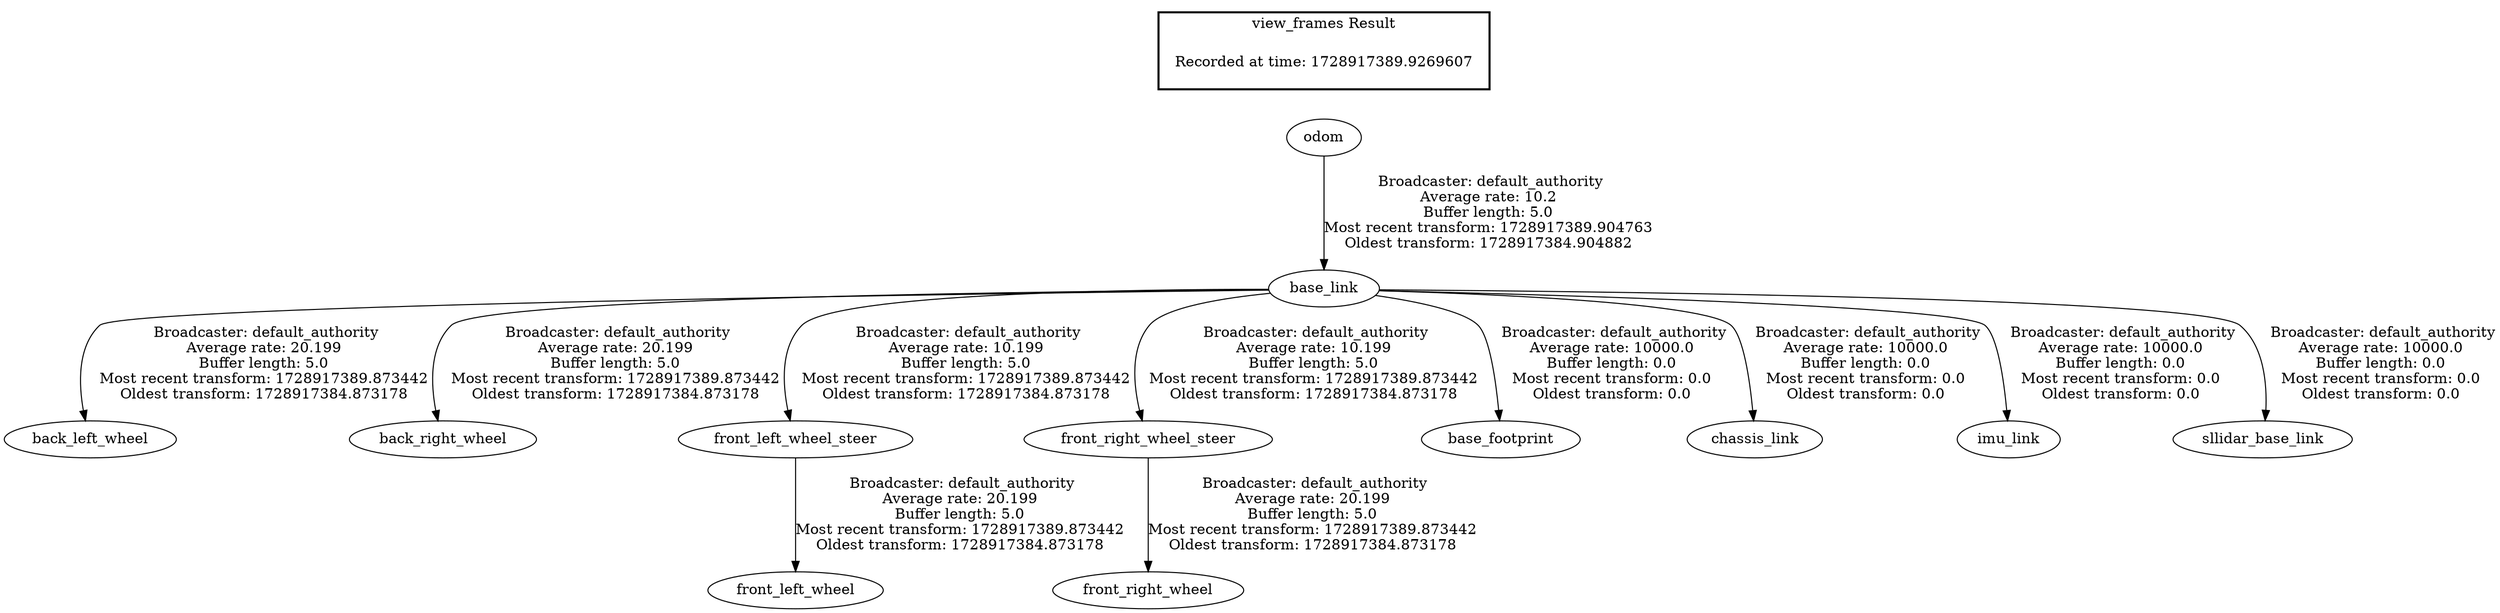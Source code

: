 digraph G {
"base_link" -> "back_left_wheel"[label=" Broadcaster: default_authority\nAverage rate: 20.199\nBuffer length: 5.0\nMost recent transform: 1728917389.873442\nOldest transform: 1728917384.873178\n"];
"odom" -> "base_link"[label=" Broadcaster: default_authority\nAverage rate: 10.2\nBuffer length: 5.0\nMost recent transform: 1728917389.904763\nOldest transform: 1728917384.904882\n"];
"base_link" -> "back_right_wheel"[label=" Broadcaster: default_authority\nAverage rate: 20.199\nBuffer length: 5.0\nMost recent transform: 1728917389.873442\nOldest transform: 1728917384.873178\n"];
"front_left_wheel_steer" -> "front_left_wheel"[label=" Broadcaster: default_authority\nAverage rate: 20.199\nBuffer length: 5.0\nMost recent transform: 1728917389.873442\nOldest transform: 1728917384.873178\n"];
"base_link" -> "front_left_wheel_steer"[label=" Broadcaster: default_authority\nAverage rate: 10.199\nBuffer length: 5.0\nMost recent transform: 1728917389.873442\nOldest transform: 1728917384.873178\n"];
"front_right_wheel_steer" -> "front_right_wheel"[label=" Broadcaster: default_authority\nAverage rate: 20.199\nBuffer length: 5.0\nMost recent transform: 1728917389.873442\nOldest transform: 1728917384.873178\n"];
"base_link" -> "front_right_wheel_steer"[label=" Broadcaster: default_authority\nAverage rate: 10.199\nBuffer length: 5.0\nMost recent transform: 1728917389.873442\nOldest transform: 1728917384.873178\n"];
"base_link" -> "base_footprint"[label=" Broadcaster: default_authority\nAverage rate: 10000.0\nBuffer length: 0.0\nMost recent transform: 0.0\nOldest transform: 0.0\n"];
"base_link" -> "chassis_link"[label=" Broadcaster: default_authority\nAverage rate: 10000.0\nBuffer length: 0.0\nMost recent transform: 0.0\nOldest transform: 0.0\n"];
"base_link" -> "imu_link"[label=" Broadcaster: default_authority\nAverage rate: 10000.0\nBuffer length: 0.0\nMost recent transform: 0.0\nOldest transform: 0.0\n"];
"base_link" -> "sllidar_base_link"[label=" Broadcaster: default_authority\nAverage rate: 10000.0\nBuffer length: 0.0\nMost recent transform: 0.0\nOldest transform: 0.0\n"];
edge [style=invis];
 subgraph cluster_legend { style=bold; color=black; label ="view_frames Result";
"Recorded at time: 1728917389.9269607"[ shape=plaintext ] ;
}->"odom";
}